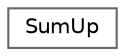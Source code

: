 digraph "Graphical Class Hierarchy"
{
 // LATEX_PDF_SIZE
  bgcolor="transparent";
  edge [fontname=Helvetica,fontsize=10,labelfontname=Helvetica,labelfontsize=10];
  node [fontname=Helvetica,fontsize=10,shape=box,height=0.2,width=0.4];
  rankdir="LR";
  Node0 [id="Node000000",label="SumUp",height=0.2,width=0.4,color="grey40", fillcolor="white", style="filled",URL="$d4/d05/structSumUp.html",tooltip=" "];
}
